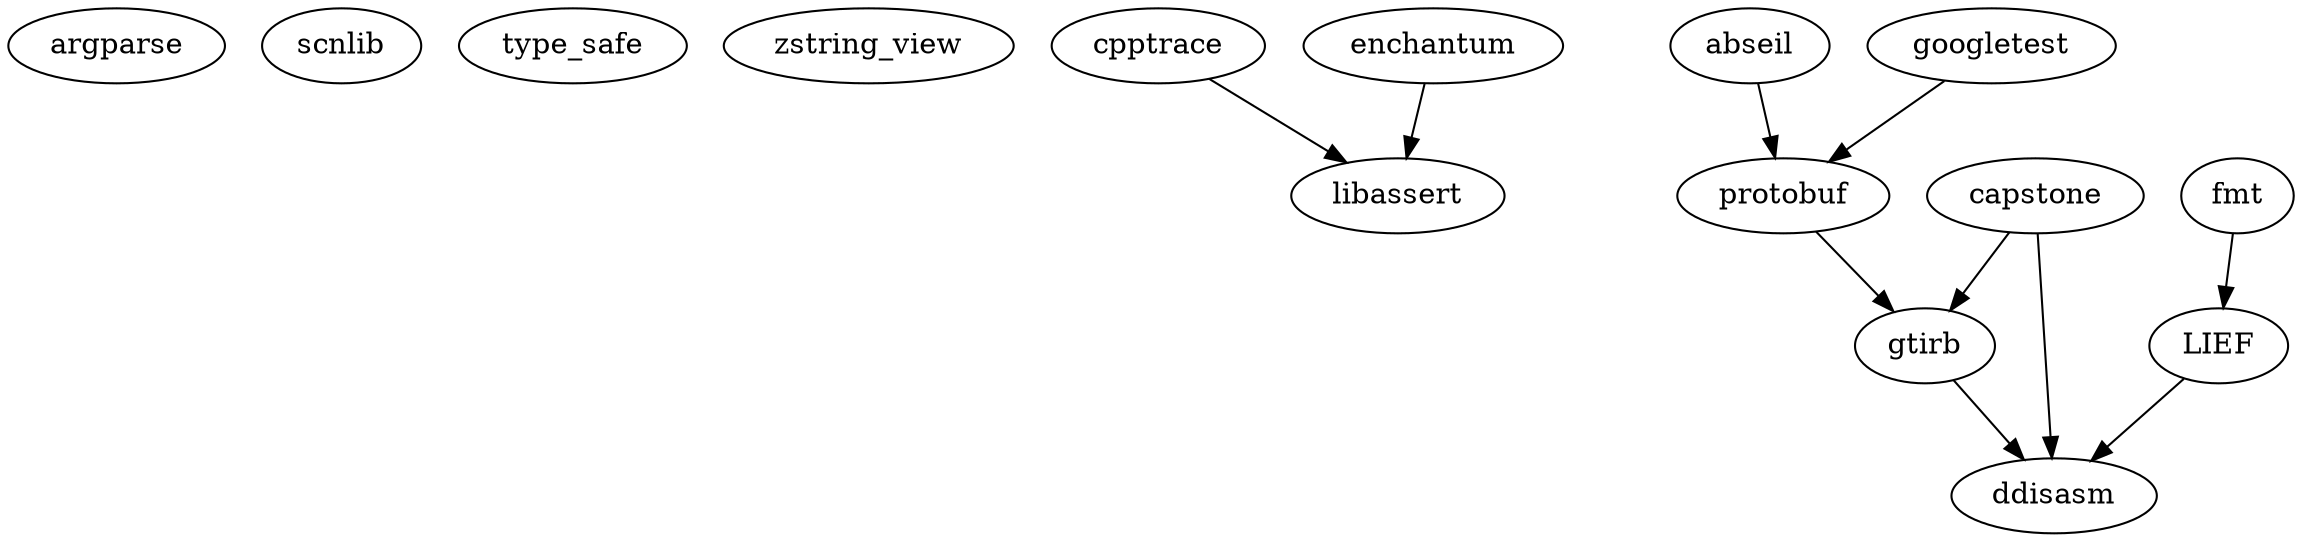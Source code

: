 digraph dep {
    ordering="out";

    argparse
    scnlib
    type_safe
    zstring_view

    cpptrace
    enchantum
    libassert
    cpptrace -> libassert
    enchantum -> libassert

    abseil
    protobuf
    abseil -> protobuf

    fmt
    LIEF
    fmt -> LIEF

    capstone
    googletest
    capstone -> gtirb
    googletest -> protobuf
    protobuf -> gtirb

    ddisasm
    capstone -> ddisasm
    gtirb -> ddisasm
    LIEF -> ddisasm
}
